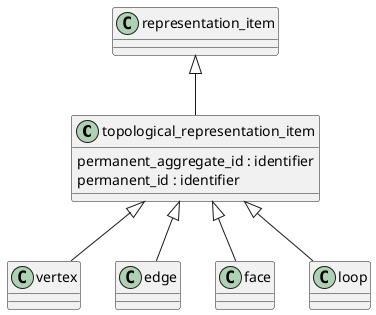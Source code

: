 @startuml


class topological_representation_item {
  permanent_aggregate_id : identifier
  permanent_id : identifier
}



topological_representation_item <|-- vertex
topological_representation_item <|-- edge
'topological_representation_item <|-- face_bound
topological_representation_item <|-- face
'topological_representation_item <|-- vertex_shell
'topological_representation_item <|-- wire_shell
'topological_representation_item <|-- connected_edge_set
'topological_representation_item <|-- connected_face_set
topological_representation_item <|-- loop


representation_item <|-- topological_representation_item



@enduml